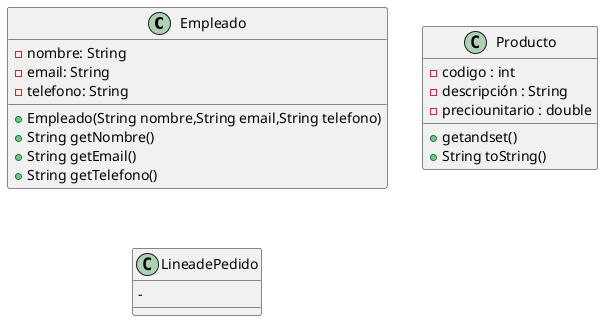 @startuml
'https://plantuml.com/class-diagram


class Empleado {
- nombre: String
- email: String
- telefono: String

+ Empleado(String nombre,String email,String telefono)
+ String getNombre()
+ String getEmail()
+ String getTelefono()

}

class Producto{
- codigo : int
- descripción : String
-preciounitario : double

+getandset()
+String toString()

}

class LineadePedido{
-
}


@enduml